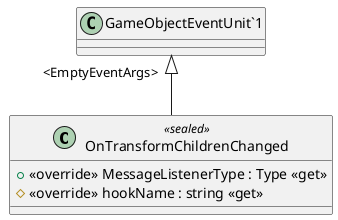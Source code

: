 @startuml
class OnTransformChildrenChanged <<sealed>> {
    + <<override>> MessageListenerType : Type <<get>>
    # <<override>> hookName : string <<get>>
}
"GameObjectEventUnit`1" "<EmptyEventArgs>" <|-- OnTransformChildrenChanged
@enduml
